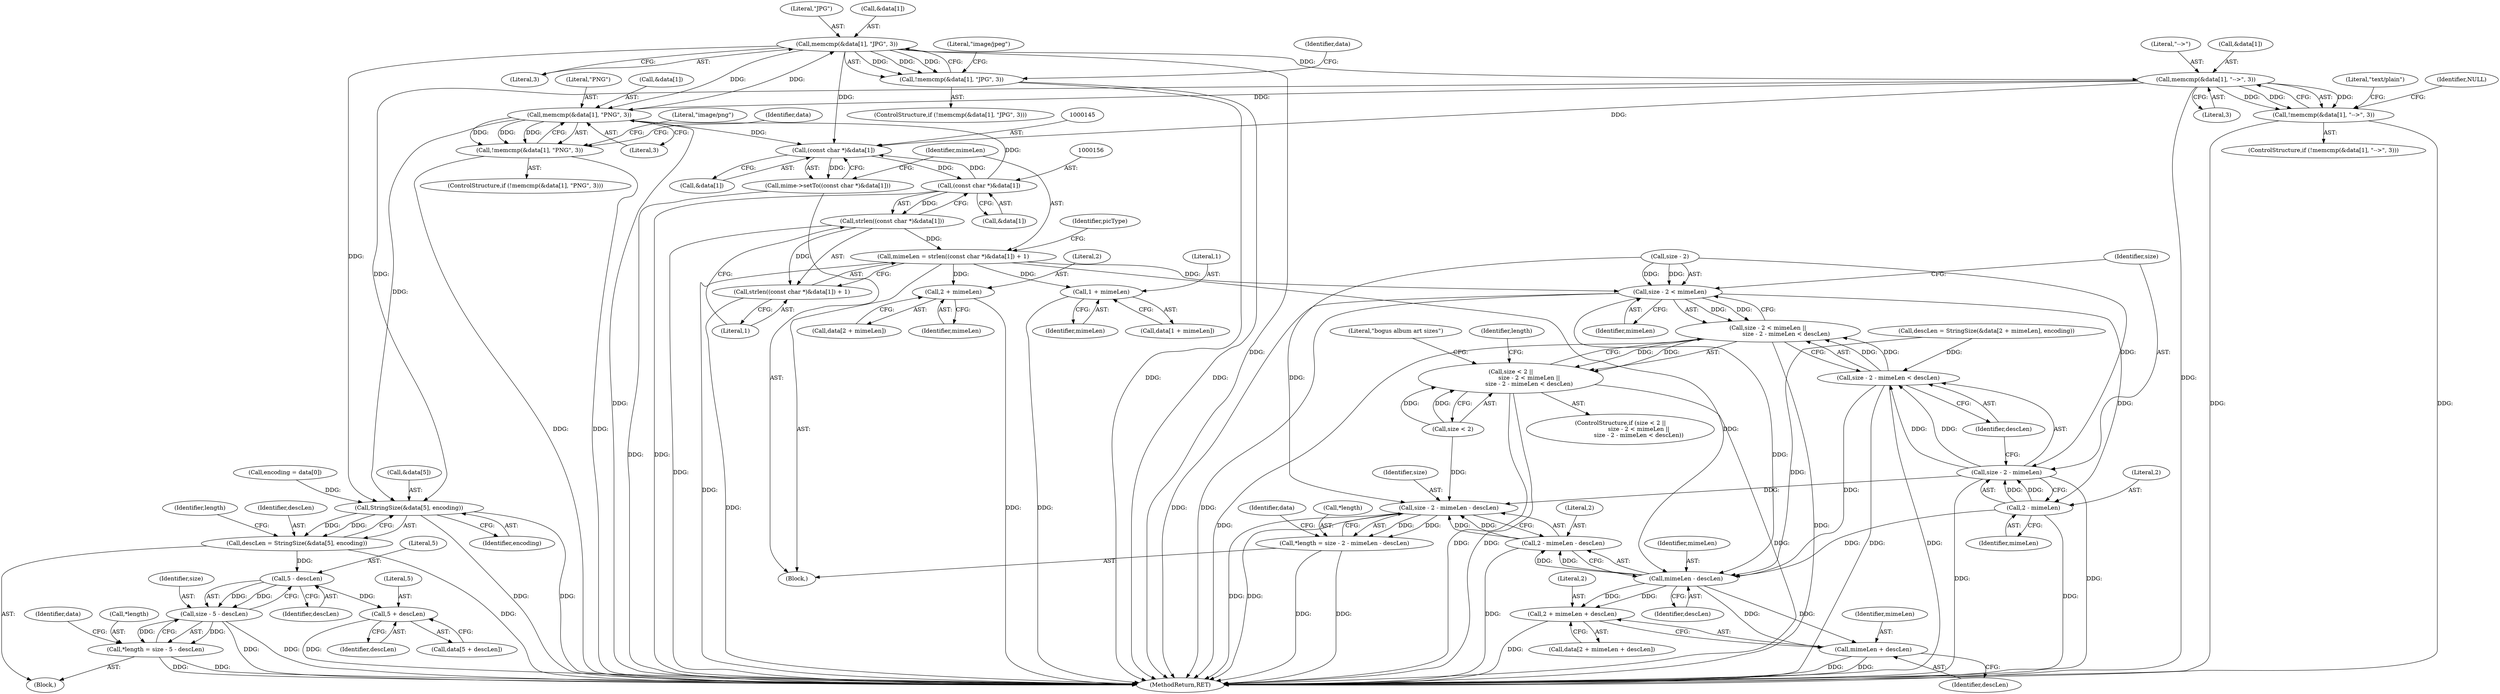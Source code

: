 digraph "1_Android_7a3246b870ddd11861eda2ab458b11d723c7f62c_0@API" {
"1000253" [label="(Call,memcmp(&data[1], \"JPG\", 3))"];
"1000240" [label="(Call,memcmp(&data[1], \"PNG\", 3))"];
"1000155" [label="(Call,(const char *)&data[1])"];
"1000144" [label="(Call,(const char *)&data[1])"];
"1000253" [label="(Call,memcmp(&data[1], \"JPG\", 3))"];
"1000266" [label="(Call,memcmp(&data[1], \"-->\", 3))"];
"1000143" [label="(Call,mime->setTo((const char *)&data[1]))"];
"1000154" [label="(Call,strlen((const char *)&data[1]))"];
"1000151" [label="(Call,mimeLen = strlen((const char *)&data[1]) + 1)"];
"1000167" [label="(Call,1 + mimeLen)"];
"1000184" [label="(Call,2 + mimeLen)"];
"1000194" [label="(Call,size - 2 < mimeLen)"];
"1000193" [label="(Call,size - 2 < mimeLen ||\n                    size - 2 - mimeLen < descLen)"];
"1000189" [label="(Call,size < 2 ||\n                    size - 2 < mimeLen ||\n                    size - 2 - mimeLen < descLen)"];
"1000202" [label="(Call,2 - mimeLen)"];
"1000200" [label="(Call,size - 2 - mimeLen)"];
"1000199" [label="(Call,size - 2 - mimeLen < descLen)"];
"1000218" [label="(Call,mimeLen - descLen)"];
"1000216" [label="(Call,2 - mimeLen - descLen)"];
"1000214" [label="(Call,size - 2 - mimeLen - descLen)"];
"1000211" [label="(Call,*length = size - 2 - mimeLen - descLen)"];
"1000225" [label="(Call,2 + mimeLen + descLen)"];
"1000227" [label="(Call,mimeLen + descLen)"];
"1000153" [label="(Call,strlen((const char *)&data[1]) + 1)"];
"1000239" [label="(Call,!memcmp(&data[1], \"PNG\", 3))"];
"1000252" [label="(Call,!memcmp(&data[1], \"JPG\", 3))"];
"1000265" [label="(Call,!memcmp(&data[1], \"-->\", 3))"];
"1000296" [label="(Call,StringSize(&data[5], encoding))"];
"1000294" [label="(Call,descLen = StringSize(&data[5], encoding))"];
"1000307" [label="(Call,5 - descLen)"];
"1000305" [label="(Call,size - 5 - descLen)"];
"1000302" [label="(Call,*length = size - 5 - descLen)"];
"1000314" [label="(Call,5 + descLen)"];
"1000182" [label="(Call,data[2 + mimeLen])"];
"1000220" [label="(Identifier,descLen)"];
"1000315" [label="(Literal,5)"];
"1000258" [label="(Literal,\"JPG\")"];
"1000151" [label="(Call,mimeLen = strlen((const char *)&data[1]) + 1)"];
"1000186" [label="(Identifier,mimeLen)"];
"1000314" [label="(Call,5 + descLen)"];
"1000212" [label="(Call,*length)"];
"1000301" [label="(Identifier,encoding)"];
"1000213" [label="(Identifier,length)"];
"1000219" [label="(Identifier,mimeLen)"];
"1000271" [label="(Literal,\"-->\")"];
"1000146" [label="(Call,&data[1])"];
"1000211" [label="(Call,*length = size - 2 - mimeLen - descLen)"];
"1000178" [label="(Call,descLen = StringSize(&data[2 + mimeLen], encoding))"];
"1000217" [label="(Literal,2)"];
"1000240" [label="(Call,memcmp(&data[1], \"PNG\", 3))"];
"1000265" [label="(Call,!memcmp(&data[1], \"-->\", 3))"];
"1000304" [label="(Identifier,length)"];
"1000228" [label="(Identifier,mimeLen)"];
"1000275" [label="(Literal,\"text/plain\")"];
"1000233" [label="(Call,encoding = data[0])"];
"1000241" [label="(Call,&data[1])"];
"1000195" [label="(Call,size - 2)"];
"1000154" [label="(Call,strlen((const char *)&data[1]))"];
"1000306" [label="(Identifier,size)"];
"1000313" [label="(Identifier,data)"];
"1000227" [label="(Call,mimeLen + descLen)"];
"1000144" [label="(Call,(const char *)&data[1])"];
"1000319" [label="(MethodReturn,RET)"];
"1000297" [label="(Call,&data[5])"];
"1000252" [label="(Call,!memcmp(&data[1], \"JPG\", 3))"];
"1000143" [label="(Call,mime->setTo((const char *)&data[1]))"];
"1000167" [label="(Call,1 + mimeLen)"];
"1000215" [label="(Identifier,size)"];
"1000256" [label="(Identifier,data)"];
"1000205" [label="(Identifier,descLen)"];
"1000189" [label="(Call,size < 2 ||\n                    size - 2 < mimeLen ||\n                    size - 2 - mimeLen < descLen)"];
"1000251" [label="(ControlStructure,if (!memcmp(&data[1], \"JPG\", 3)))"];
"1000161" [label="(Literal,1)"];
"1000164" [label="(Identifier,picType)"];
"1000136" [label="(Block,)"];
"1000309" [label="(Identifier,descLen)"];
"1000216" [label="(Call,2 - mimeLen - descLen)"];
"1000169" [label="(Identifier,mimeLen)"];
"1000308" [label="(Literal,5)"];
"1000200" [label="(Call,size - 2 - mimeLen)"];
"1000264" [label="(ControlStructure,if (!memcmp(&data[1], \"-->\", 3)))"];
"1000245" [label="(Literal,\"PNG\")"];
"1000168" [label="(Literal,1)"];
"1000272" [label="(Literal,3)"];
"1000226" [label="(Literal,2)"];
"1000231" [label="(Block,)"];
"1000296" [label="(Call,StringSize(&data[5], encoding))"];
"1000279" [label="(Identifier,NULL)"];
"1000224" [label="(Identifier,data)"];
"1000294" [label="(Call,descLen = StringSize(&data[5], encoding))"];
"1000249" [label="(Literal,\"image/png\")"];
"1000155" [label="(Call,(const char *)&data[1])"];
"1000157" [label="(Call,&data[1])"];
"1000303" [label="(Call,*length)"];
"1000204" [label="(Identifier,mimeLen)"];
"1000305" [label="(Call,size - 5 - descLen)"];
"1000190" [label="(Call,size < 2)"];
"1000153" [label="(Call,strlen((const char *)&data[1]) + 1)"];
"1000269" [label="(Identifier,data)"];
"1000253" [label="(Call,memcmp(&data[1], \"JPG\", 3))"];
"1000152" [label="(Identifier,mimeLen)"];
"1000259" [label="(Literal,3)"];
"1000208" [label="(Literal,\"bogus album art sizes\")"];
"1000262" [label="(Literal,\"image/jpeg\")"];
"1000254" [label="(Call,&data[1])"];
"1000188" [label="(ControlStructure,if (size < 2 ||\n                    size - 2 < mimeLen ||\n                    size - 2 - mimeLen < descLen))"];
"1000307" [label="(Call,5 - descLen)"];
"1000198" [label="(Identifier,mimeLen)"];
"1000316" [label="(Identifier,descLen)"];
"1000246" [label="(Literal,3)"];
"1000267" [label="(Call,&data[1])"];
"1000223" [label="(Call,data[2 + mimeLen + descLen])"];
"1000194" [label="(Call,size - 2 < mimeLen)"];
"1000225" [label="(Call,2 + mimeLen + descLen)"];
"1000295" [label="(Identifier,descLen)"];
"1000165" [label="(Call,data[1 + mimeLen])"];
"1000184" [label="(Call,2 + mimeLen)"];
"1000214" [label="(Call,size - 2 - mimeLen - descLen)"];
"1000203" [label="(Literal,2)"];
"1000312" [label="(Call,data[5 + descLen])"];
"1000229" [label="(Identifier,descLen)"];
"1000266" [label="(Call,memcmp(&data[1], \"-->\", 3))"];
"1000202" [label="(Call,2 - mimeLen)"];
"1000238" [label="(ControlStructure,if (!memcmp(&data[1], \"PNG\", 3)))"];
"1000201" [label="(Identifier,size)"];
"1000218" [label="(Call,mimeLen - descLen)"];
"1000185" [label="(Literal,2)"];
"1000199" [label="(Call,size - 2 - mimeLen < descLen)"];
"1000193" [label="(Call,size - 2 < mimeLen ||\n                    size - 2 - mimeLen < descLen)"];
"1000302" [label="(Call,*length = size - 5 - descLen)"];
"1000239" [label="(Call,!memcmp(&data[1], \"PNG\", 3))"];
"1000253" -> "1000252"  [label="AST: "];
"1000253" -> "1000259"  [label="CFG: "];
"1000254" -> "1000253"  [label="AST: "];
"1000258" -> "1000253"  [label="AST: "];
"1000259" -> "1000253"  [label="AST: "];
"1000252" -> "1000253"  [label="CFG: "];
"1000253" -> "1000319"  [label="DDG: "];
"1000253" -> "1000144"  [label="DDG: "];
"1000253" -> "1000240"  [label="DDG: "];
"1000253" -> "1000252"  [label="DDG: "];
"1000253" -> "1000252"  [label="DDG: "];
"1000253" -> "1000252"  [label="DDG: "];
"1000240" -> "1000253"  [label="DDG: "];
"1000253" -> "1000266"  [label="DDG: "];
"1000253" -> "1000296"  [label="DDG: "];
"1000240" -> "1000239"  [label="AST: "];
"1000240" -> "1000246"  [label="CFG: "];
"1000241" -> "1000240"  [label="AST: "];
"1000245" -> "1000240"  [label="AST: "];
"1000246" -> "1000240"  [label="AST: "];
"1000239" -> "1000240"  [label="CFG: "];
"1000240" -> "1000319"  [label="DDG: "];
"1000240" -> "1000144"  [label="DDG: "];
"1000240" -> "1000239"  [label="DDG: "];
"1000240" -> "1000239"  [label="DDG: "];
"1000240" -> "1000239"  [label="DDG: "];
"1000155" -> "1000240"  [label="DDG: "];
"1000266" -> "1000240"  [label="DDG: "];
"1000240" -> "1000296"  [label="DDG: "];
"1000155" -> "1000154"  [label="AST: "];
"1000155" -> "1000157"  [label="CFG: "];
"1000156" -> "1000155"  [label="AST: "];
"1000157" -> "1000155"  [label="AST: "];
"1000154" -> "1000155"  [label="CFG: "];
"1000155" -> "1000319"  [label="DDG: "];
"1000155" -> "1000144"  [label="DDG: "];
"1000155" -> "1000154"  [label="DDG: "];
"1000144" -> "1000155"  [label="DDG: "];
"1000144" -> "1000143"  [label="AST: "];
"1000144" -> "1000146"  [label="CFG: "];
"1000145" -> "1000144"  [label="AST: "];
"1000146" -> "1000144"  [label="AST: "];
"1000143" -> "1000144"  [label="CFG: "];
"1000144" -> "1000143"  [label="DDG: "];
"1000266" -> "1000144"  [label="DDG: "];
"1000266" -> "1000265"  [label="AST: "];
"1000266" -> "1000272"  [label="CFG: "];
"1000267" -> "1000266"  [label="AST: "];
"1000271" -> "1000266"  [label="AST: "];
"1000272" -> "1000266"  [label="AST: "];
"1000265" -> "1000266"  [label="CFG: "];
"1000266" -> "1000319"  [label="DDG: "];
"1000266" -> "1000265"  [label="DDG: "];
"1000266" -> "1000265"  [label="DDG: "];
"1000266" -> "1000265"  [label="DDG: "];
"1000266" -> "1000296"  [label="DDG: "];
"1000143" -> "1000136"  [label="AST: "];
"1000152" -> "1000143"  [label="CFG: "];
"1000143" -> "1000319"  [label="DDG: "];
"1000154" -> "1000153"  [label="AST: "];
"1000161" -> "1000154"  [label="CFG: "];
"1000154" -> "1000319"  [label="DDG: "];
"1000154" -> "1000151"  [label="DDG: "];
"1000154" -> "1000153"  [label="DDG: "];
"1000151" -> "1000136"  [label="AST: "];
"1000151" -> "1000153"  [label="CFG: "];
"1000152" -> "1000151"  [label="AST: "];
"1000153" -> "1000151"  [label="AST: "];
"1000164" -> "1000151"  [label="CFG: "];
"1000151" -> "1000319"  [label="DDG: "];
"1000151" -> "1000167"  [label="DDG: "];
"1000151" -> "1000184"  [label="DDG: "];
"1000151" -> "1000194"  [label="DDG: "];
"1000151" -> "1000218"  [label="DDG: "];
"1000167" -> "1000165"  [label="AST: "];
"1000167" -> "1000169"  [label="CFG: "];
"1000168" -> "1000167"  [label="AST: "];
"1000169" -> "1000167"  [label="AST: "];
"1000165" -> "1000167"  [label="CFG: "];
"1000167" -> "1000319"  [label="DDG: "];
"1000184" -> "1000182"  [label="AST: "];
"1000184" -> "1000186"  [label="CFG: "];
"1000185" -> "1000184"  [label="AST: "];
"1000186" -> "1000184"  [label="AST: "];
"1000182" -> "1000184"  [label="CFG: "];
"1000184" -> "1000319"  [label="DDG: "];
"1000194" -> "1000193"  [label="AST: "];
"1000194" -> "1000198"  [label="CFG: "];
"1000195" -> "1000194"  [label="AST: "];
"1000198" -> "1000194"  [label="AST: "];
"1000201" -> "1000194"  [label="CFG: "];
"1000193" -> "1000194"  [label="CFG: "];
"1000194" -> "1000319"  [label="DDG: "];
"1000194" -> "1000319"  [label="DDG: "];
"1000194" -> "1000193"  [label="DDG: "];
"1000194" -> "1000193"  [label="DDG: "];
"1000195" -> "1000194"  [label="DDG: "];
"1000195" -> "1000194"  [label="DDG: "];
"1000194" -> "1000202"  [label="DDG: "];
"1000194" -> "1000218"  [label="DDG: "];
"1000193" -> "1000189"  [label="AST: "];
"1000193" -> "1000199"  [label="CFG: "];
"1000199" -> "1000193"  [label="AST: "];
"1000189" -> "1000193"  [label="CFG: "];
"1000193" -> "1000319"  [label="DDG: "];
"1000193" -> "1000319"  [label="DDG: "];
"1000193" -> "1000189"  [label="DDG: "];
"1000193" -> "1000189"  [label="DDG: "];
"1000199" -> "1000193"  [label="DDG: "];
"1000199" -> "1000193"  [label="DDG: "];
"1000189" -> "1000188"  [label="AST: "];
"1000189" -> "1000190"  [label="CFG: "];
"1000190" -> "1000189"  [label="AST: "];
"1000208" -> "1000189"  [label="CFG: "];
"1000213" -> "1000189"  [label="CFG: "];
"1000189" -> "1000319"  [label="DDG: "];
"1000189" -> "1000319"  [label="DDG: "];
"1000189" -> "1000319"  [label="DDG: "];
"1000190" -> "1000189"  [label="DDG: "];
"1000190" -> "1000189"  [label="DDG: "];
"1000202" -> "1000200"  [label="AST: "];
"1000202" -> "1000204"  [label="CFG: "];
"1000203" -> "1000202"  [label="AST: "];
"1000204" -> "1000202"  [label="AST: "];
"1000200" -> "1000202"  [label="CFG: "];
"1000202" -> "1000319"  [label="DDG: "];
"1000202" -> "1000200"  [label="DDG: "];
"1000202" -> "1000200"  [label="DDG: "];
"1000202" -> "1000218"  [label="DDG: "];
"1000200" -> "1000199"  [label="AST: "];
"1000201" -> "1000200"  [label="AST: "];
"1000205" -> "1000200"  [label="CFG: "];
"1000200" -> "1000319"  [label="DDG: "];
"1000200" -> "1000319"  [label="DDG: "];
"1000200" -> "1000199"  [label="DDG: "];
"1000200" -> "1000199"  [label="DDG: "];
"1000195" -> "1000200"  [label="DDG: "];
"1000200" -> "1000214"  [label="DDG: "];
"1000199" -> "1000205"  [label="CFG: "];
"1000205" -> "1000199"  [label="AST: "];
"1000199" -> "1000319"  [label="DDG: "];
"1000199" -> "1000319"  [label="DDG: "];
"1000178" -> "1000199"  [label="DDG: "];
"1000199" -> "1000218"  [label="DDG: "];
"1000218" -> "1000216"  [label="AST: "];
"1000218" -> "1000220"  [label="CFG: "];
"1000219" -> "1000218"  [label="AST: "];
"1000220" -> "1000218"  [label="AST: "];
"1000216" -> "1000218"  [label="CFG: "];
"1000218" -> "1000216"  [label="DDG: "];
"1000218" -> "1000216"  [label="DDG: "];
"1000178" -> "1000218"  [label="DDG: "];
"1000218" -> "1000225"  [label="DDG: "];
"1000218" -> "1000225"  [label="DDG: "];
"1000218" -> "1000227"  [label="DDG: "];
"1000218" -> "1000227"  [label="DDG: "];
"1000216" -> "1000214"  [label="AST: "];
"1000217" -> "1000216"  [label="AST: "];
"1000214" -> "1000216"  [label="CFG: "];
"1000216" -> "1000319"  [label="DDG: "];
"1000216" -> "1000214"  [label="DDG: "];
"1000216" -> "1000214"  [label="DDG: "];
"1000214" -> "1000211"  [label="AST: "];
"1000215" -> "1000214"  [label="AST: "];
"1000211" -> "1000214"  [label="CFG: "];
"1000214" -> "1000319"  [label="DDG: "];
"1000214" -> "1000319"  [label="DDG: "];
"1000214" -> "1000211"  [label="DDG: "];
"1000214" -> "1000211"  [label="DDG: "];
"1000190" -> "1000214"  [label="DDG: "];
"1000195" -> "1000214"  [label="DDG: "];
"1000211" -> "1000136"  [label="AST: "];
"1000212" -> "1000211"  [label="AST: "];
"1000224" -> "1000211"  [label="CFG: "];
"1000211" -> "1000319"  [label="DDG: "];
"1000211" -> "1000319"  [label="DDG: "];
"1000225" -> "1000223"  [label="AST: "];
"1000225" -> "1000227"  [label="CFG: "];
"1000226" -> "1000225"  [label="AST: "];
"1000227" -> "1000225"  [label="AST: "];
"1000223" -> "1000225"  [label="CFG: "];
"1000225" -> "1000319"  [label="DDG: "];
"1000227" -> "1000229"  [label="CFG: "];
"1000228" -> "1000227"  [label="AST: "];
"1000229" -> "1000227"  [label="AST: "];
"1000227" -> "1000319"  [label="DDG: "];
"1000227" -> "1000319"  [label="DDG: "];
"1000153" -> "1000161"  [label="CFG: "];
"1000161" -> "1000153"  [label="AST: "];
"1000153" -> "1000319"  [label="DDG: "];
"1000239" -> "1000238"  [label="AST: "];
"1000249" -> "1000239"  [label="CFG: "];
"1000256" -> "1000239"  [label="CFG: "];
"1000239" -> "1000319"  [label="DDG: "];
"1000239" -> "1000319"  [label="DDG: "];
"1000252" -> "1000251"  [label="AST: "];
"1000262" -> "1000252"  [label="CFG: "];
"1000269" -> "1000252"  [label="CFG: "];
"1000252" -> "1000319"  [label="DDG: "];
"1000252" -> "1000319"  [label="DDG: "];
"1000265" -> "1000264"  [label="AST: "];
"1000275" -> "1000265"  [label="CFG: "];
"1000279" -> "1000265"  [label="CFG: "];
"1000265" -> "1000319"  [label="DDG: "];
"1000265" -> "1000319"  [label="DDG: "];
"1000296" -> "1000294"  [label="AST: "];
"1000296" -> "1000301"  [label="CFG: "];
"1000297" -> "1000296"  [label="AST: "];
"1000301" -> "1000296"  [label="AST: "];
"1000294" -> "1000296"  [label="CFG: "];
"1000296" -> "1000319"  [label="DDG: "];
"1000296" -> "1000319"  [label="DDG: "];
"1000296" -> "1000294"  [label="DDG: "];
"1000296" -> "1000294"  [label="DDG: "];
"1000233" -> "1000296"  [label="DDG: "];
"1000294" -> "1000231"  [label="AST: "];
"1000295" -> "1000294"  [label="AST: "];
"1000304" -> "1000294"  [label="CFG: "];
"1000294" -> "1000319"  [label="DDG: "];
"1000294" -> "1000307"  [label="DDG: "];
"1000307" -> "1000305"  [label="AST: "];
"1000307" -> "1000309"  [label="CFG: "];
"1000308" -> "1000307"  [label="AST: "];
"1000309" -> "1000307"  [label="AST: "];
"1000305" -> "1000307"  [label="CFG: "];
"1000307" -> "1000305"  [label="DDG: "];
"1000307" -> "1000305"  [label="DDG: "];
"1000307" -> "1000314"  [label="DDG: "];
"1000305" -> "1000302"  [label="AST: "];
"1000306" -> "1000305"  [label="AST: "];
"1000302" -> "1000305"  [label="CFG: "];
"1000305" -> "1000319"  [label="DDG: "];
"1000305" -> "1000319"  [label="DDG: "];
"1000305" -> "1000302"  [label="DDG: "];
"1000305" -> "1000302"  [label="DDG: "];
"1000302" -> "1000231"  [label="AST: "];
"1000303" -> "1000302"  [label="AST: "];
"1000313" -> "1000302"  [label="CFG: "];
"1000302" -> "1000319"  [label="DDG: "];
"1000302" -> "1000319"  [label="DDG: "];
"1000314" -> "1000312"  [label="AST: "];
"1000314" -> "1000316"  [label="CFG: "];
"1000315" -> "1000314"  [label="AST: "];
"1000316" -> "1000314"  [label="AST: "];
"1000312" -> "1000314"  [label="CFG: "];
"1000314" -> "1000319"  [label="DDG: "];
}
